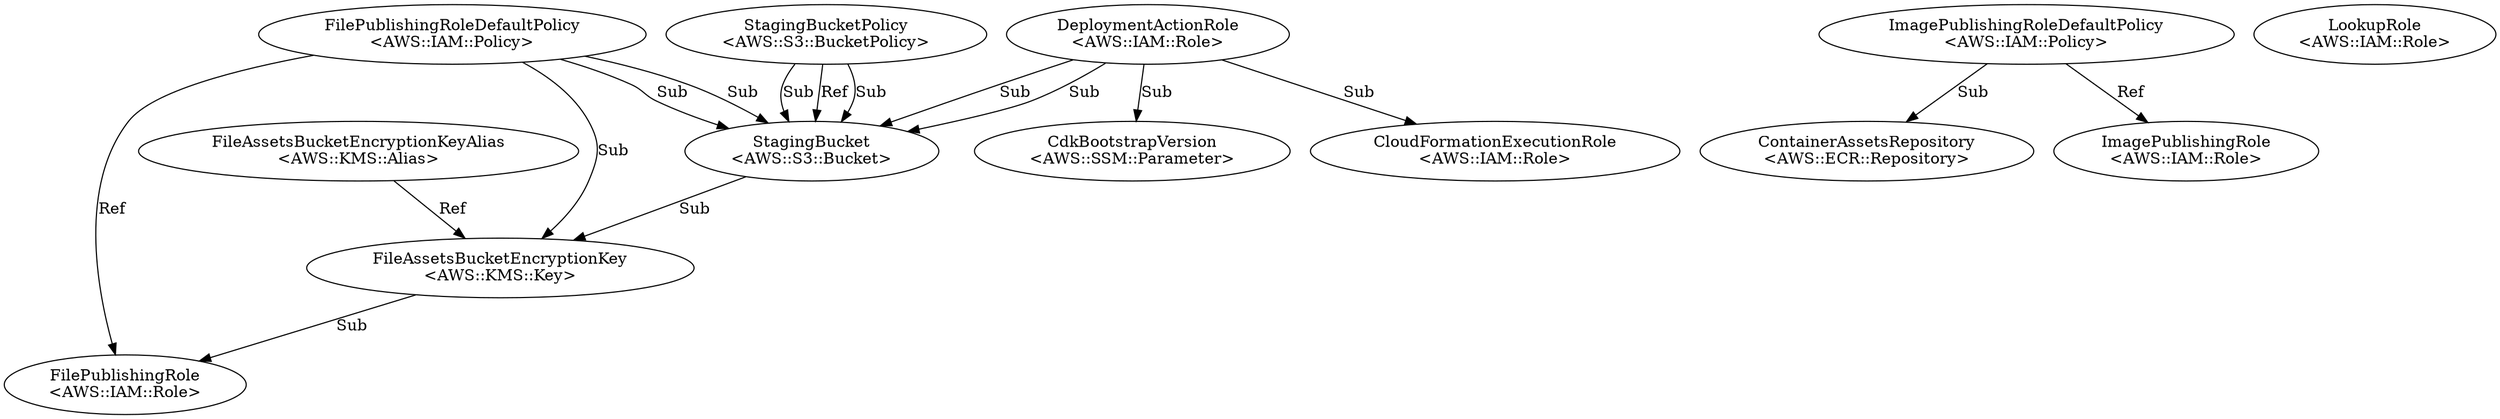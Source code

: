 digraph "template" {
FileAssetsBucketEncryptionKey [label="FileAssetsBucketEncryptionKey\n<AWS::KMS::Key>"];
FileAssetsBucketEncryptionKeyAlias [label="FileAssetsBucketEncryptionKeyAlias\n<AWS::KMS::Alias>"];
StagingBucket [label="StagingBucket\n<AWS::S3::Bucket>"];
StagingBucketPolicy [label="StagingBucketPolicy\n<AWS::S3::BucketPolicy>"];
ContainerAssetsRepository [label="ContainerAssetsRepository\n<AWS::ECR::Repository>"];
FilePublishingRole [label="FilePublishingRole\n<AWS::IAM::Role>"];
ImagePublishingRole [label="ImagePublishingRole\n<AWS::IAM::Role>"];
LookupRole [label="LookupRole\n<AWS::IAM::Role>"];
FilePublishingRoleDefaultPolicy [label="FilePublishingRoleDefaultPolicy\n<AWS::IAM::Policy>"];
ImagePublishingRoleDefaultPolicy [label="ImagePublishingRoleDefaultPolicy\n<AWS::IAM::Policy>"];
DeploymentActionRole [label="DeploymentActionRole\n<AWS::IAM::Role>"];
CloudFormationExecutionRole [label="CloudFormationExecutionRole\n<AWS::IAM::Role>"];
CdkBootstrapVersion [label="CdkBootstrapVersion\n<AWS::SSM::Parameter>"];
FileAssetsBucketEncryptionKey -> FilePublishingRole  [key=0, label=Sub];
FileAssetsBucketEncryptionKeyAlias -> FileAssetsBucketEncryptionKey  [key=0, label=Ref];
StagingBucket -> FileAssetsBucketEncryptionKey  [key=0, label=Sub];
StagingBucketPolicy -> StagingBucket  [key=0, label=Ref];
StagingBucketPolicy -> StagingBucket  [key=1, label=Sub];
StagingBucketPolicy -> StagingBucket  [key=2, label=Sub];
FilePublishingRoleDefaultPolicy -> FilePublishingRole  [key=0, label=Ref];
FilePublishingRoleDefaultPolicy -> StagingBucket  [key=0, label=Sub];
FilePublishingRoleDefaultPolicy -> StagingBucket  [key=1, label=Sub];
FilePublishingRoleDefaultPolicy -> FileAssetsBucketEncryptionKey  [key=0, label=Sub];
ImagePublishingRoleDefaultPolicy -> ImagePublishingRole  [key=0, label=Ref];
ImagePublishingRoleDefaultPolicy -> ContainerAssetsRepository  [key=0, label=Sub];
DeploymentActionRole -> CloudFormationExecutionRole  [key=0, label=Sub];
DeploymentActionRole -> StagingBucket  [key=0, label=Sub];
DeploymentActionRole -> StagingBucket  [key=1, label=Sub];
DeploymentActionRole -> CdkBootstrapVersion  [key=0, label=Sub];
}
